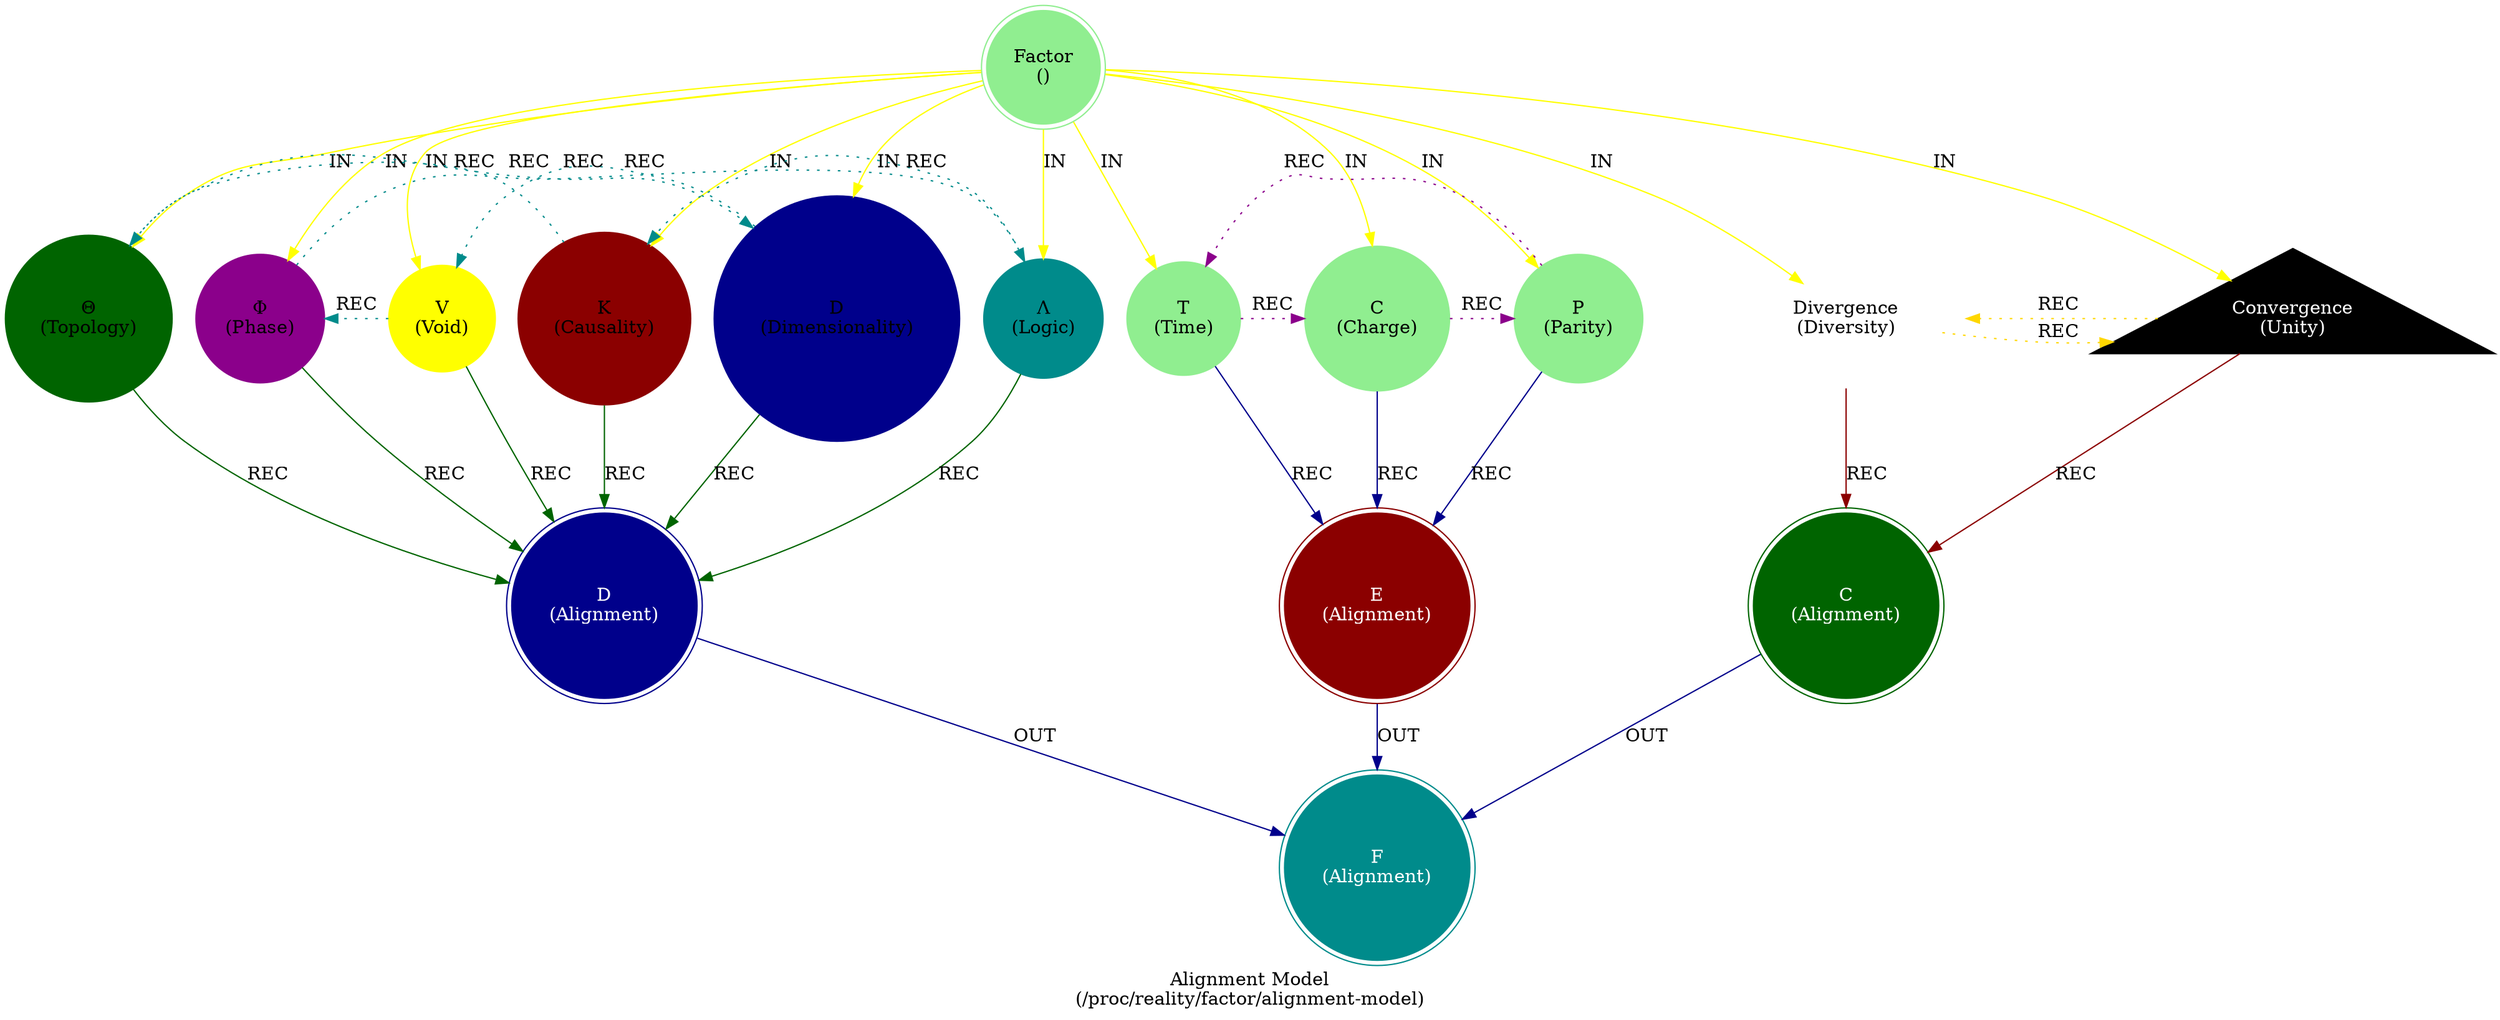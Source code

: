strict digraph G {
    label = "Alignment Model\n(/proc/reality/factor/alignment-model)";
    style = filled;
    color = lightgray;
    node [shape = circle; style = filled; color = lightgreen;];
    
    // Alignment Model
    spark_0_alignment_seed_t [label = "Factor\n()";shape = doublecircle;comment = "Raw potential (unformatted).";];
    spark_1_alignment_seed_t [label = "K\n(Causality)";shape = circle;color = darkred;comment = "Planck-time cause/effect links. QFT (S-matrix), Digital Physics";];
    spark_2_alignment_seed_t [label = "Θ\n(Topology)";shape = circle;color = darkgreen;comment = "Connectivity (entanglement, wormholes). M-theory (branes), QFT (ER=EPR)";];
    spark_3_alignment_seed_t [label = "C\n(Charge)";shape = circle;comment = "Trinity (+, -, neutral). Fundamental polarity.";];
    spark_4_alignment_seed_t [label = "D\n(Dimensionality)";shape = circle;color = darkblue;comment = "Number of compact/unfolded dimensions. M-theory (Calabi-Yau)";];
    spark_5_alignment_seed_t [label = "Λ\n(Logic)";shape = circle;color = darkcyan;comment = "Boolean gates (AND/OR/NOT). Digital Physics (Fredkin)";];
    spark_6_alignment_seed_t [label = "P\n(Parity)";shape = circle;comment = "Mirroring/negation (e.g., ¬x). Chiral symmetry breaking.";];
    spark_7_alignment_seed_t [label = "Φ\n(Phase)";shape = circle;color = darkmagenta;comment = "Particle/Wave toggle (quantum superposition). QFT (Feynman paths)";];
    spark_8_alignment_seed_t [label = "V\n(Void)";shape = circle;color = yellow;comment = "Null state (deletion/entropy sink). Information Theory (Landauer)	";];
    spark_9_alignment_seed_t [label = "T\n(Time)";shape = circle;comment = "Sequential vs. parallel processing. Cyclic flow/termination.";];
    spark_a_alignment_seed_t [label = "Convergence\n(Unity)";shape = triangle;color = black;fontcolor = white;comment = "Cosmic bus (information routing).";];
    spark_b_alignment_seed_t [label = "Divergence\n(Diversity)";shape = invtriangle;color = white;comment = "Cosmic bus (information routing).";];
    spark_c_alignment_seed_t [label = "C\n(Alignment)";shape = doublecircle;color = darkgreen;style = filled;fontcolor = white;];
    spark_d_alignment_seed_t [label = "D\n(Alignment)";shape = doublecircle;color = darkblue;style = filled;fontcolor = white;];
    spark_e_alignment_seed_t [label = "E\n(Alignment)";shape = doublecircle;color = darkred;style = filled;fontcolor = white;];
    spark_f_alignment_seed_t [label = "F\n(Alignment)";shape = doublecircle;color = darkcyan;style = filled;fontcolor = white;];
    
    // IN = Input
    // OUT = Output
    // REC = Recursion
    spark_0_alignment_seed_t -> {spark_a_alignment_seed_t spark_b_alignment_seed_t spark_1_alignment_seed_t spark_2_alignment_seed_t spark_3_alignment_seed_t spark_4_alignment_seed_t spark_5_alignment_seed_t spark_6_alignment_seed_t spark_7_alignment_seed_t spark_8_alignment_seed_t spark_9_alignment_seed_t} [label = "IN"; color = yellow; comment = "";];
    
    {spark_a_alignment_seed_t spark_b_alignment_seed_t} -> spark_c_alignment_seed_t [label = "REC"; color = darkred; comment = "";];
    {spark_1_alignment_seed_t spark_2_alignment_seed_t spark_4_alignment_seed_t spark_8_alignment_seed_t spark_7_alignment_seed_t spark_5_alignment_seed_t} -> spark_d_alignment_seed_t [label = "REC"; color = darkgreen; comment = "";];
    {spark_3_alignment_seed_t spark_6_alignment_seed_t spark_9_alignment_seed_t} -> spark_e_alignment_seed_t [label = "REC"; color = darkblue; comment = "";];
    
    spark_1_alignment_seed_t -> spark_2_alignment_seed_t -> spark_4_alignment_seed_t -> spark_8_alignment_seed_t -> spark_7_alignment_seed_t -> spark_5_alignment_seed_t -> spark_1_alignment_seed_t [label = "REC"; color = darkcyan; comment = ""; style = dotted; constraint = false;];
    spark_3_alignment_seed_t -> spark_6_alignment_seed_t -> spark_9_alignment_seed_t -> spark_3_alignment_seed_t [label = "REC"; color = darkmagenta; comment = ""; style = dotted; constraint = false;];
    spark_a_alignment_seed_t -> spark_b_alignment_seed_t -> spark_a_alignment_seed_t [label = "REC"; color = gold; comment = ""; style = dotted; constraint = false;];
    
    {spark_c_alignment_seed_t spark_d_alignment_seed_t spark_e_alignment_seed_t} -> spark_f_alignment_seed_t [label = "OUT"; color = darkblue; comment = "";];
}